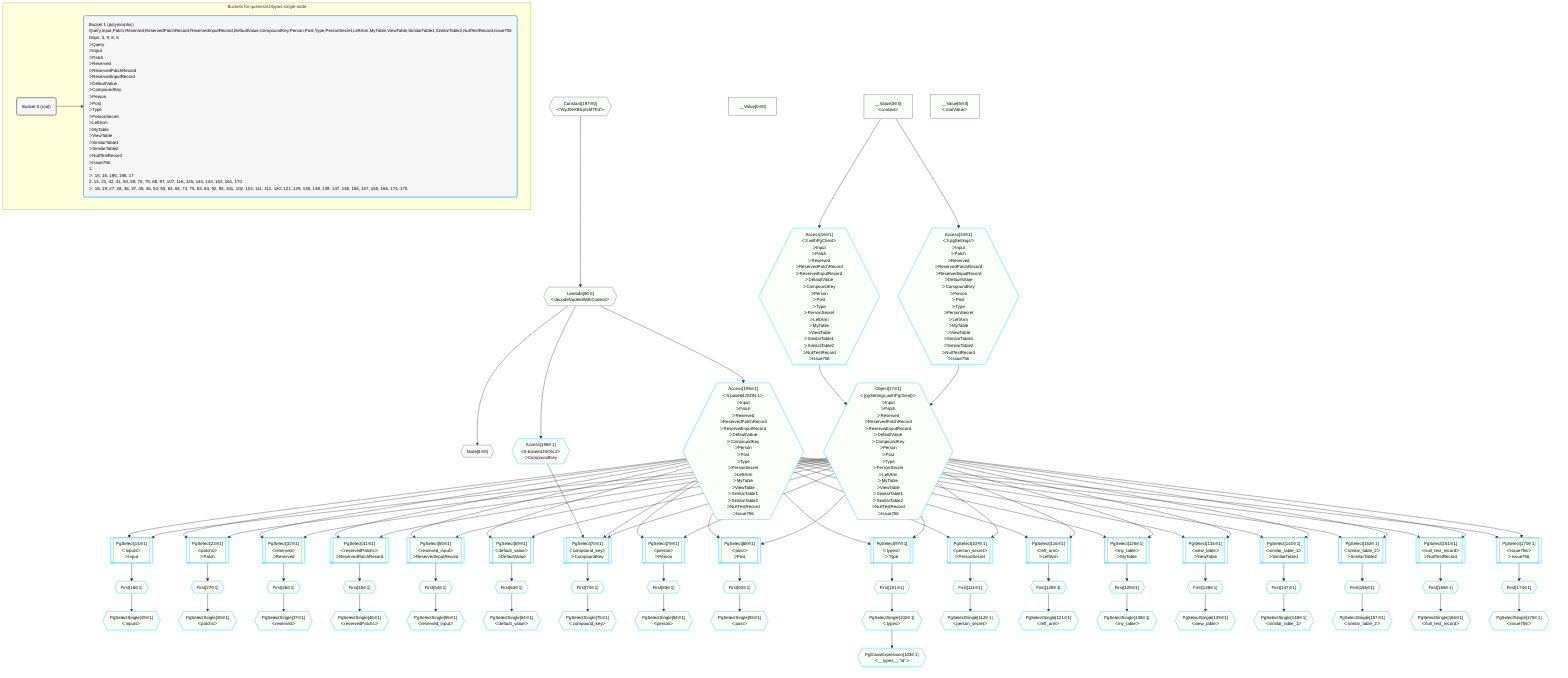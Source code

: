 %%{init: {'themeVariables': { 'fontSize': '12px'}}}%%
graph TD
    classDef path fill:#eee,stroke:#000,color:#000
    classDef plan fill:#fff,stroke-width:1px,color:#000
    classDef itemplan fill:#fff,stroke-width:2px,color:#000
    classDef unbatchedplan fill:#dff,stroke-width:1px,color:#000
    classDef sideeffectplan fill:#fcc,stroke-width:2px,color:#000
    classDef bucket fill:#f6f6f6,color:#000,stroke-width:2px,text-align:left


    %% plan dependencies
    Node8{{"Node[8∈0]"}}:::plan
    Lambda9{{"Lambda[9∈0]<br />ᐸdecodeNodeIdWithCodecsᐳ"}}:::plan
    Lambda9 --> Node8
    Constant197{{"Constant[197∈0]<br />ᐸ'WyJ0eXBlcyIsMTFd'ᐳ"}}:::plan
    Constant197 --> Lambda9
    __Value0["__Value[0∈0]"]:::plan
    __Value3["__Value[3∈0]<br />ᐸcontextᐳ"]:::plan
    __Value5["__Value[5∈0]<br />ᐸrootValueᐳ"]:::plan
    PgSelect70[["PgSelect[70∈1]<br />ᐸcompound_keyᐳ<br />ᐳCompoundKey"]]:::plan
    Object17{{"Object[17∈1]<br />ᐸ{pgSettings,withPgClient}ᐳ<br />ᐳInput<br />ᐳPatch<br />ᐳReserved<br />ᐳReservedPatchRecord<br />ᐳReservedInputRecord<br />ᐳDefaultValue<br />ᐳCompoundKey<br />ᐳPerson<br />ᐳPost<br />ᐳType<br />ᐳPersonSecret<br />ᐳLeftArm<br />ᐳMyTable<br />ᐳViewTable<br />ᐳSimilarTable1<br />ᐳSimilarTable2<br />ᐳNullTestRecord<br />ᐳIssue756"}}:::plan
    Access195{{"Access[195∈1]<br />ᐸ9.base64JSON.1ᐳ<br />ᐳInput<br />ᐳPatch<br />ᐳReserved<br />ᐳReservedPatchRecord<br />ᐳReservedInputRecord<br />ᐳDefaultValue<br />ᐳCompoundKey<br />ᐳPerson<br />ᐳPost<br />ᐳType<br />ᐳPersonSecret<br />ᐳLeftArm<br />ᐳMyTable<br />ᐳViewTable<br />ᐳSimilarTable1<br />ᐳSimilarTable2<br />ᐳNullTestRecord<br />ᐳIssue756"}}:::plan
    Access196{{"Access[196∈1]<br />ᐸ9.base64JSON.2ᐳ<br />ᐳCompoundKey"}}:::plan
    Object17 & Access195 & Access196 --> PgSelect70
    PgSelect14[["PgSelect[14∈1]<br />ᐸinputsᐳ<br />ᐳInput"]]:::plan
    Object17 & Access195 --> PgSelect14
    Access15{{"Access[15∈1]<br />ᐸ3.pgSettingsᐳ<br />ᐳInput<br />ᐳPatch<br />ᐳReserved<br />ᐳReservedPatchRecord<br />ᐳReservedInputRecord<br />ᐳDefaultValue<br />ᐳCompoundKey<br />ᐳPerson<br />ᐳPost<br />ᐳType<br />ᐳPersonSecret<br />ᐳLeftArm<br />ᐳMyTable<br />ᐳViewTable<br />ᐳSimilarTable1<br />ᐳSimilarTable2<br />ᐳNullTestRecord<br />ᐳIssue756"}}:::plan
    Access16{{"Access[16∈1]<br />ᐸ3.withPgClientᐳ<br />ᐳInput<br />ᐳPatch<br />ᐳReserved<br />ᐳReservedPatchRecord<br />ᐳReservedInputRecord<br />ᐳDefaultValue<br />ᐳCompoundKey<br />ᐳPerson<br />ᐳPost<br />ᐳType<br />ᐳPersonSecret<br />ᐳLeftArm<br />ᐳMyTable<br />ᐳViewTable<br />ᐳSimilarTable1<br />ᐳSimilarTable2<br />ᐳNullTestRecord<br />ᐳIssue756"}}:::plan
    Access15 & Access16 --> Object17
    PgSelect23[["PgSelect[23∈1]<br />ᐸpatchsᐳ<br />ᐳPatch"]]:::plan
    Object17 & Access195 --> PgSelect23
    PgSelect32[["PgSelect[32∈1]<br />ᐸreservedᐳ<br />ᐳReserved"]]:::plan
    Object17 & Access195 --> PgSelect32
    PgSelect41[["PgSelect[41∈1]<br />ᐸreservedPatchsᐳ<br />ᐳReservedPatchRecord"]]:::plan
    Object17 & Access195 --> PgSelect41
    PgSelect50[["PgSelect[50∈1]<br />ᐸreserved_inputᐳ<br />ᐳReservedInputRecord"]]:::plan
    Object17 & Access195 --> PgSelect50
    PgSelect59[["PgSelect[59∈1]<br />ᐸdefault_valueᐳ<br />ᐳDefaultValue"]]:::plan
    Object17 & Access195 --> PgSelect59
    PgSelect79[["PgSelect[79∈1]<br />ᐸpersonᐳ<br />ᐳPerson"]]:::plan
    Object17 & Access195 --> PgSelect79
    PgSelect88[["PgSelect[88∈1]<br />ᐸpostᐳ<br />ᐳPost"]]:::plan
    Object17 & Access195 --> PgSelect88
    PgSelect97[["PgSelect[97∈1]<br />ᐸtypesᐳ<br />ᐳType"]]:::plan
    Object17 & Access195 --> PgSelect97
    PgSelect107[["PgSelect[107∈1]<br />ᐸperson_secretᐳ<br />ᐳPersonSecret"]]:::plan
    Object17 & Access195 --> PgSelect107
    PgSelect116[["PgSelect[116∈1]<br />ᐸleft_armᐳ<br />ᐳLeftArm"]]:::plan
    Object17 & Access195 --> PgSelect116
    PgSelect125[["PgSelect[125∈1]<br />ᐸmy_tableᐳ<br />ᐳMyTable"]]:::plan
    Object17 & Access195 --> PgSelect125
    PgSelect134[["PgSelect[134∈1]<br />ᐸview_tableᐳ<br />ᐳViewTable"]]:::plan
    Object17 & Access195 --> PgSelect134
    PgSelect143[["PgSelect[143∈1]<br />ᐸsimilar_table_1ᐳ<br />ᐳSimilarTable1"]]:::plan
    Object17 & Access195 --> PgSelect143
    PgSelect152[["PgSelect[152∈1]<br />ᐸsimilar_table_2ᐳ<br />ᐳSimilarTable2"]]:::plan
    Object17 & Access195 --> PgSelect152
    PgSelect161[["PgSelect[161∈1]<br />ᐸnull_test_recordᐳ<br />ᐳNullTestRecord"]]:::plan
    Object17 & Access195 --> PgSelect161
    PgSelect170[["PgSelect[170∈1]<br />ᐸissue756ᐳ<br />ᐳIssue756"]]:::plan
    Object17 & Access195 --> PgSelect170
    __Value3 --> Access15
    __Value3 --> Access16
    First18{{"First[18∈1]"}}:::plan
    PgSelect14 --> First18
    PgSelectSingle19{{"PgSelectSingle[19∈1]<br />ᐸinputsᐳ"}}:::plan
    First18 --> PgSelectSingle19
    First27{{"First[27∈1]"}}:::plan
    PgSelect23 --> First27
    PgSelectSingle28{{"PgSelectSingle[28∈1]<br />ᐸpatchsᐳ"}}:::plan
    First27 --> PgSelectSingle28
    First36{{"First[36∈1]"}}:::plan
    PgSelect32 --> First36
    PgSelectSingle37{{"PgSelectSingle[37∈1]<br />ᐸreservedᐳ"}}:::plan
    First36 --> PgSelectSingle37
    First45{{"First[45∈1]"}}:::plan
    PgSelect41 --> First45
    PgSelectSingle46{{"PgSelectSingle[46∈1]<br />ᐸreservedPatchsᐳ"}}:::plan
    First45 --> PgSelectSingle46
    First54{{"First[54∈1]"}}:::plan
    PgSelect50 --> First54
    PgSelectSingle55{{"PgSelectSingle[55∈1]<br />ᐸreserved_inputᐳ"}}:::plan
    First54 --> PgSelectSingle55
    First63{{"First[63∈1]"}}:::plan
    PgSelect59 --> First63
    PgSelectSingle64{{"PgSelectSingle[64∈1]<br />ᐸdefault_valueᐳ"}}:::plan
    First63 --> PgSelectSingle64
    First74{{"First[74∈1]"}}:::plan
    PgSelect70 --> First74
    PgSelectSingle75{{"PgSelectSingle[75∈1]<br />ᐸcompound_keyᐳ"}}:::plan
    First74 --> PgSelectSingle75
    First83{{"First[83∈1]"}}:::plan
    PgSelect79 --> First83
    PgSelectSingle84{{"PgSelectSingle[84∈1]<br />ᐸpersonᐳ"}}:::plan
    First83 --> PgSelectSingle84
    First92{{"First[92∈1]"}}:::plan
    PgSelect88 --> First92
    PgSelectSingle93{{"PgSelectSingle[93∈1]<br />ᐸpostᐳ"}}:::plan
    First92 --> PgSelectSingle93
    First101{{"First[101∈1]"}}:::plan
    PgSelect97 --> First101
    PgSelectSingle102{{"PgSelectSingle[102∈1]<br />ᐸtypesᐳ"}}:::plan
    First101 --> PgSelectSingle102
    PgClassExpression103{{"PgClassExpression[103∈1]<br />ᐸ__types__.”id”ᐳ"}}:::plan
    PgSelectSingle102 --> PgClassExpression103
    First111{{"First[111∈1]"}}:::plan
    PgSelect107 --> First111
    PgSelectSingle112{{"PgSelectSingle[112∈1]<br />ᐸperson_secretᐳ"}}:::plan
    First111 --> PgSelectSingle112
    First120{{"First[120∈1]"}}:::plan
    PgSelect116 --> First120
    PgSelectSingle121{{"PgSelectSingle[121∈1]<br />ᐸleft_armᐳ"}}:::plan
    First120 --> PgSelectSingle121
    First129{{"First[129∈1]"}}:::plan
    PgSelect125 --> First129
    PgSelectSingle130{{"PgSelectSingle[130∈1]<br />ᐸmy_tableᐳ"}}:::plan
    First129 --> PgSelectSingle130
    First138{{"First[138∈1]"}}:::plan
    PgSelect134 --> First138
    PgSelectSingle139{{"PgSelectSingle[139∈1]<br />ᐸview_tableᐳ"}}:::plan
    First138 --> PgSelectSingle139
    First147{{"First[147∈1]"}}:::plan
    PgSelect143 --> First147
    PgSelectSingle148{{"PgSelectSingle[148∈1]<br />ᐸsimilar_table_1ᐳ"}}:::plan
    First147 --> PgSelectSingle148
    First156{{"First[156∈1]"}}:::plan
    PgSelect152 --> First156
    PgSelectSingle157{{"PgSelectSingle[157∈1]<br />ᐸsimilar_table_2ᐳ"}}:::plan
    First156 --> PgSelectSingle157
    First165{{"First[165∈1]"}}:::plan
    PgSelect161 --> First165
    PgSelectSingle166{{"PgSelectSingle[166∈1]<br />ᐸnull_test_recordᐳ"}}:::plan
    First165 --> PgSelectSingle166
    First174{{"First[174∈1]"}}:::plan
    PgSelect170 --> First174
    PgSelectSingle175{{"PgSelectSingle[175∈1]<br />ᐸissue756ᐳ"}}:::plan
    First174 --> PgSelectSingle175
    Lambda9 --> Access195
    Lambda9 --> Access196

    %% define steps

    subgraph "Buckets for queries/v4/types-single-node"
    Bucket0("Bucket 0 (root)"):::bucket
    classDef bucket0 stroke:#696969
    class Bucket0,__Value0,__Value3,__Value5,Node8,Lambda9,Constant197 bucket0
    Bucket1("Bucket 1 (polymorphic)<br />Query,Input,Patch,Reserved,ReservedPatchRecord,ReservedInputRecord,DefaultValue,CompoundKey,Person,Post,Type,PersonSecret,LeftArm,MyTable,ViewTable,SimilarTable1,SimilarTable2,NullTestRecord,Issue756<br />Deps: 3, 9, 8, 5<br />ᐳQuery<br />ᐳInput<br />ᐳPatch<br />ᐳReserved<br />ᐳReservedPatchRecord<br />ᐳReservedInputRecord<br />ᐳDefaultValue<br />ᐳCompoundKey<br />ᐳPerson<br />ᐳPost<br />ᐳType<br />ᐳPersonSecret<br />ᐳLeftArm<br />ᐳMyTable<br />ᐳViewTable<br />ᐳSimilarTable1<br />ᐳSimilarTable2<br />ᐳNullTestRecord<br />ᐳIssue756<br />1: <br />ᐳ: 15, 16, 195, 196, 17<br />2: 14, 23, 32, 41, 50, 59, 70, 79, 88, 97, 107, 116, 125, 134, 143, 152, 161, 170<br />ᐳ: 18, 19, 27, 28, 36, 37, 45, 46, 54, 55, 63, 64, 74, 75, 83, 84, 92, 93, 101, 102, 103, 111, 112, 120, 121, 129, 130, 138, 139, 147, 148, 156, 157, 165, 166, 174, 175"):::bucket
    classDef bucket1 stroke:#00bfff
    class Bucket1,PgSelect14,Access15,Access16,Object17,First18,PgSelectSingle19,PgSelect23,First27,PgSelectSingle28,PgSelect32,First36,PgSelectSingle37,PgSelect41,First45,PgSelectSingle46,PgSelect50,First54,PgSelectSingle55,PgSelect59,First63,PgSelectSingle64,PgSelect70,First74,PgSelectSingle75,PgSelect79,First83,PgSelectSingle84,PgSelect88,First92,PgSelectSingle93,PgSelect97,First101,PgSelectSingle102,PgClassExpression103,PgSelect107,First111,PgSelectSingle112,PgSelect116,First120,PgSelectSingle121,PgSelect125,First129,PgSelectSingle130,PgSelect134,First138,PgSelectSingle139,PgSelect143,First147,PgSelectSingle148,PgSelect152,First156,PgSelectSingle157,PgSelect161,First165,PgSelectSingle166,PgSelect170,First174,PgSelectSingle175,Access195,Access196 bucket1
    Bucket0 --> Bucket1
    classDef unary fill:#fafffa,borderWidth:8px
    class Node8,Lambda9,__Value0,__Value3,__Value5,Constant197,PgSelect70,PgSelect14,Object17,PgSelect23,PgSelect32,PgSelect41,PgSelect50,PgSelect59,PgSelect79,PgSelect88,PgSelect97,PgSelect107,PgSelect116,PgSelect125,PgSelect134,PgSelect143,PgSelect152,PgSelect161,PgSelect170,Access15,Access16,First18,PgSelectSingle19,First27,PgSelectSingle28,First36,PgSelectSingle37,First45,PgSelectSingle46,First54,PgSelectSingle55,First63,PgSelectSingle64,First74,PgSelectSingle75,First83,PgSelectSingle84,First92,PgSelectSingle93,First101,PgSelectSingle102,PgClassExpression103,First111,PgSelectSingle112,First120,PgSelectSingle121,First129,PgSelectSingle130,First138,PgSelectSingle139,First147,PgSelectSingle148,First156,PgSelectSingle157,First165,PgSelectSingle166,First174,PgSelectSingle175,Access195,Access196 unary
    end